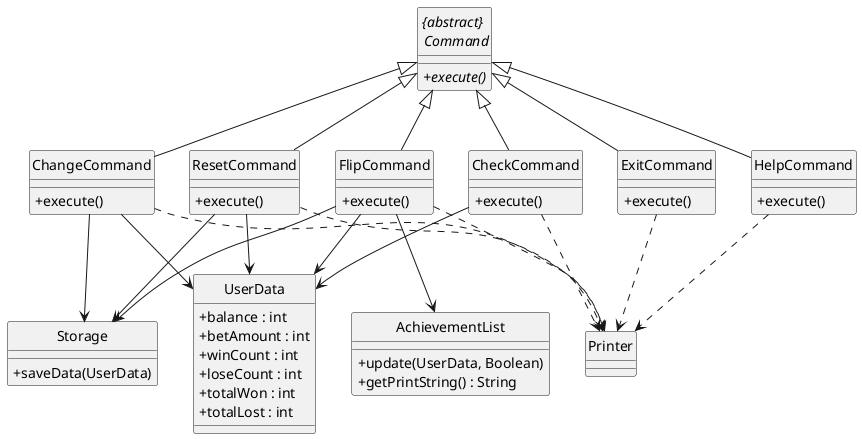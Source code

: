 @startuml
hide circle
skinparam classAttributeIconSize 0

abstract "{abstract} \n Command" {
    {abstract} +execute()
}

class ChangeCommand {
    +execute()
}

class CheckCommand {
    +execute()
}

class ExitCommand {
    +execute()
}

class FlipCommand {
    +execute()
}

class HelpCommand {
    +execute()
}

class ResetCommand {
    +execute()
}

class Storage {
    +saveData(UserData)
}

class UserData {
   +balance : int
   +betAmount : int
   +winCount : int
   +loseCount : int
   +totalWon : int
   +totalLost : int
}

class AchievementList {
+update(UserData, Boolean)
+getPrintString() : String
}

"{abstract} \n Command" <|-- ChangeCommand
"{abstract} \n Command" <|-- CheckCommand
"{abstract} \n Command" <|-- ExitCommand
"{abstract} \n Command" <|-- FlipCommand
"{abstract} \n Command" <|-- HelpCommand
"{abstract} \n Command" <|-- ResetCommand

ChangeCommand --> UserData
ChangeCommand ..> Printer
ChangeCommand --> Storage

CheckCommand --> UserData
CheckCommand ..> Printer

FlipCommand --> UserData
FlipCommand --> AchievementList
FlipCommand --> Storage
FlipCommand ..> Printer

HelpCommand ..> Printer

ResetCommand --> Storage
ResetCommand --> UserData
ResetCommand ..> Printer

ExitCommand ..> Printer

@enduml

